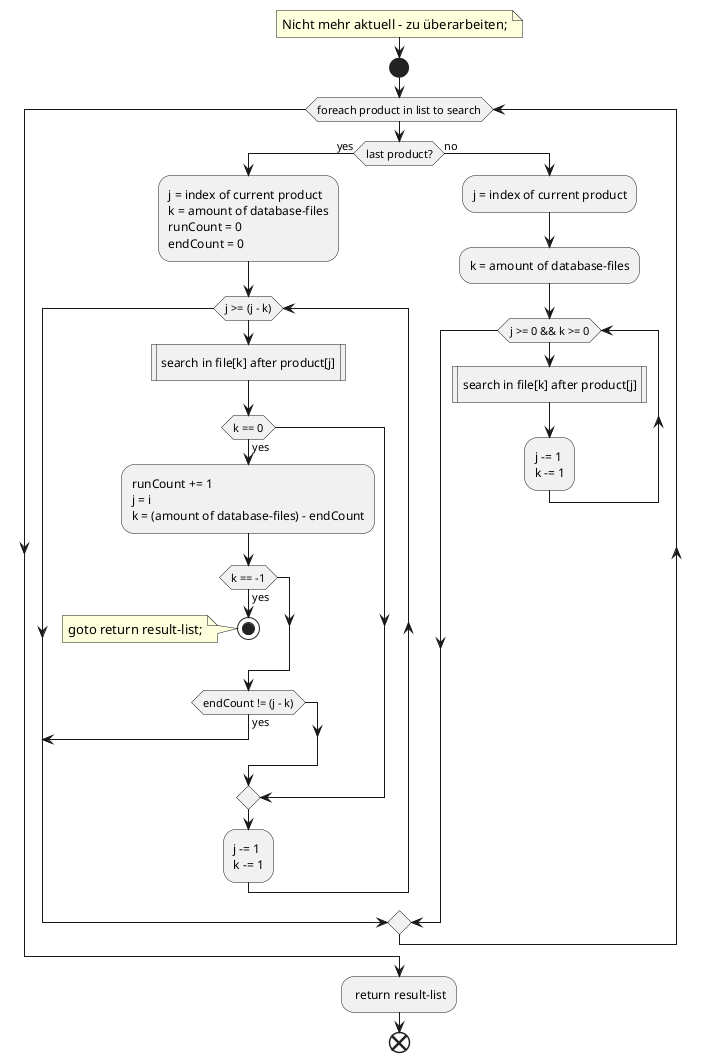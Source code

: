 @startuml "Simultanius search on LiteDb-Files"

    note left: Nicht mehr aktuell - zu überarbeiten;
    start
    while (foreach product in list to search) 
        if (last product?) then (yes)
            :j = index of current product
            k = amount of database-files
            runCount = 0
            endCount = 0;
            while (j >= (j - k))
                :search in file[k] after product[j]|
                if (k == 0) then (yes)
                    :runCount += 1
                    j = i
                    k = (amount of database-files) - endCount;
                    if (k == -1) then (yes)
                        stop
                        note left: goto return result-list;
                    endif
                    if (endCount != (j - k)) then (yes)
                        break
                    endif
                endif
                :j -= 1
                k -= 1;
            endwhile
        else (no)
            :j = index of current product;
            :k = amount of database-files;
            while (j >= 0 && k >= 0)
                ' fork
                :search in file[k] after product[j]|
                :j -= 1
                k -= 1;
                ' end fork
            endwhile
        endif
    endwhile
    : return result-list;
    end

@enduml